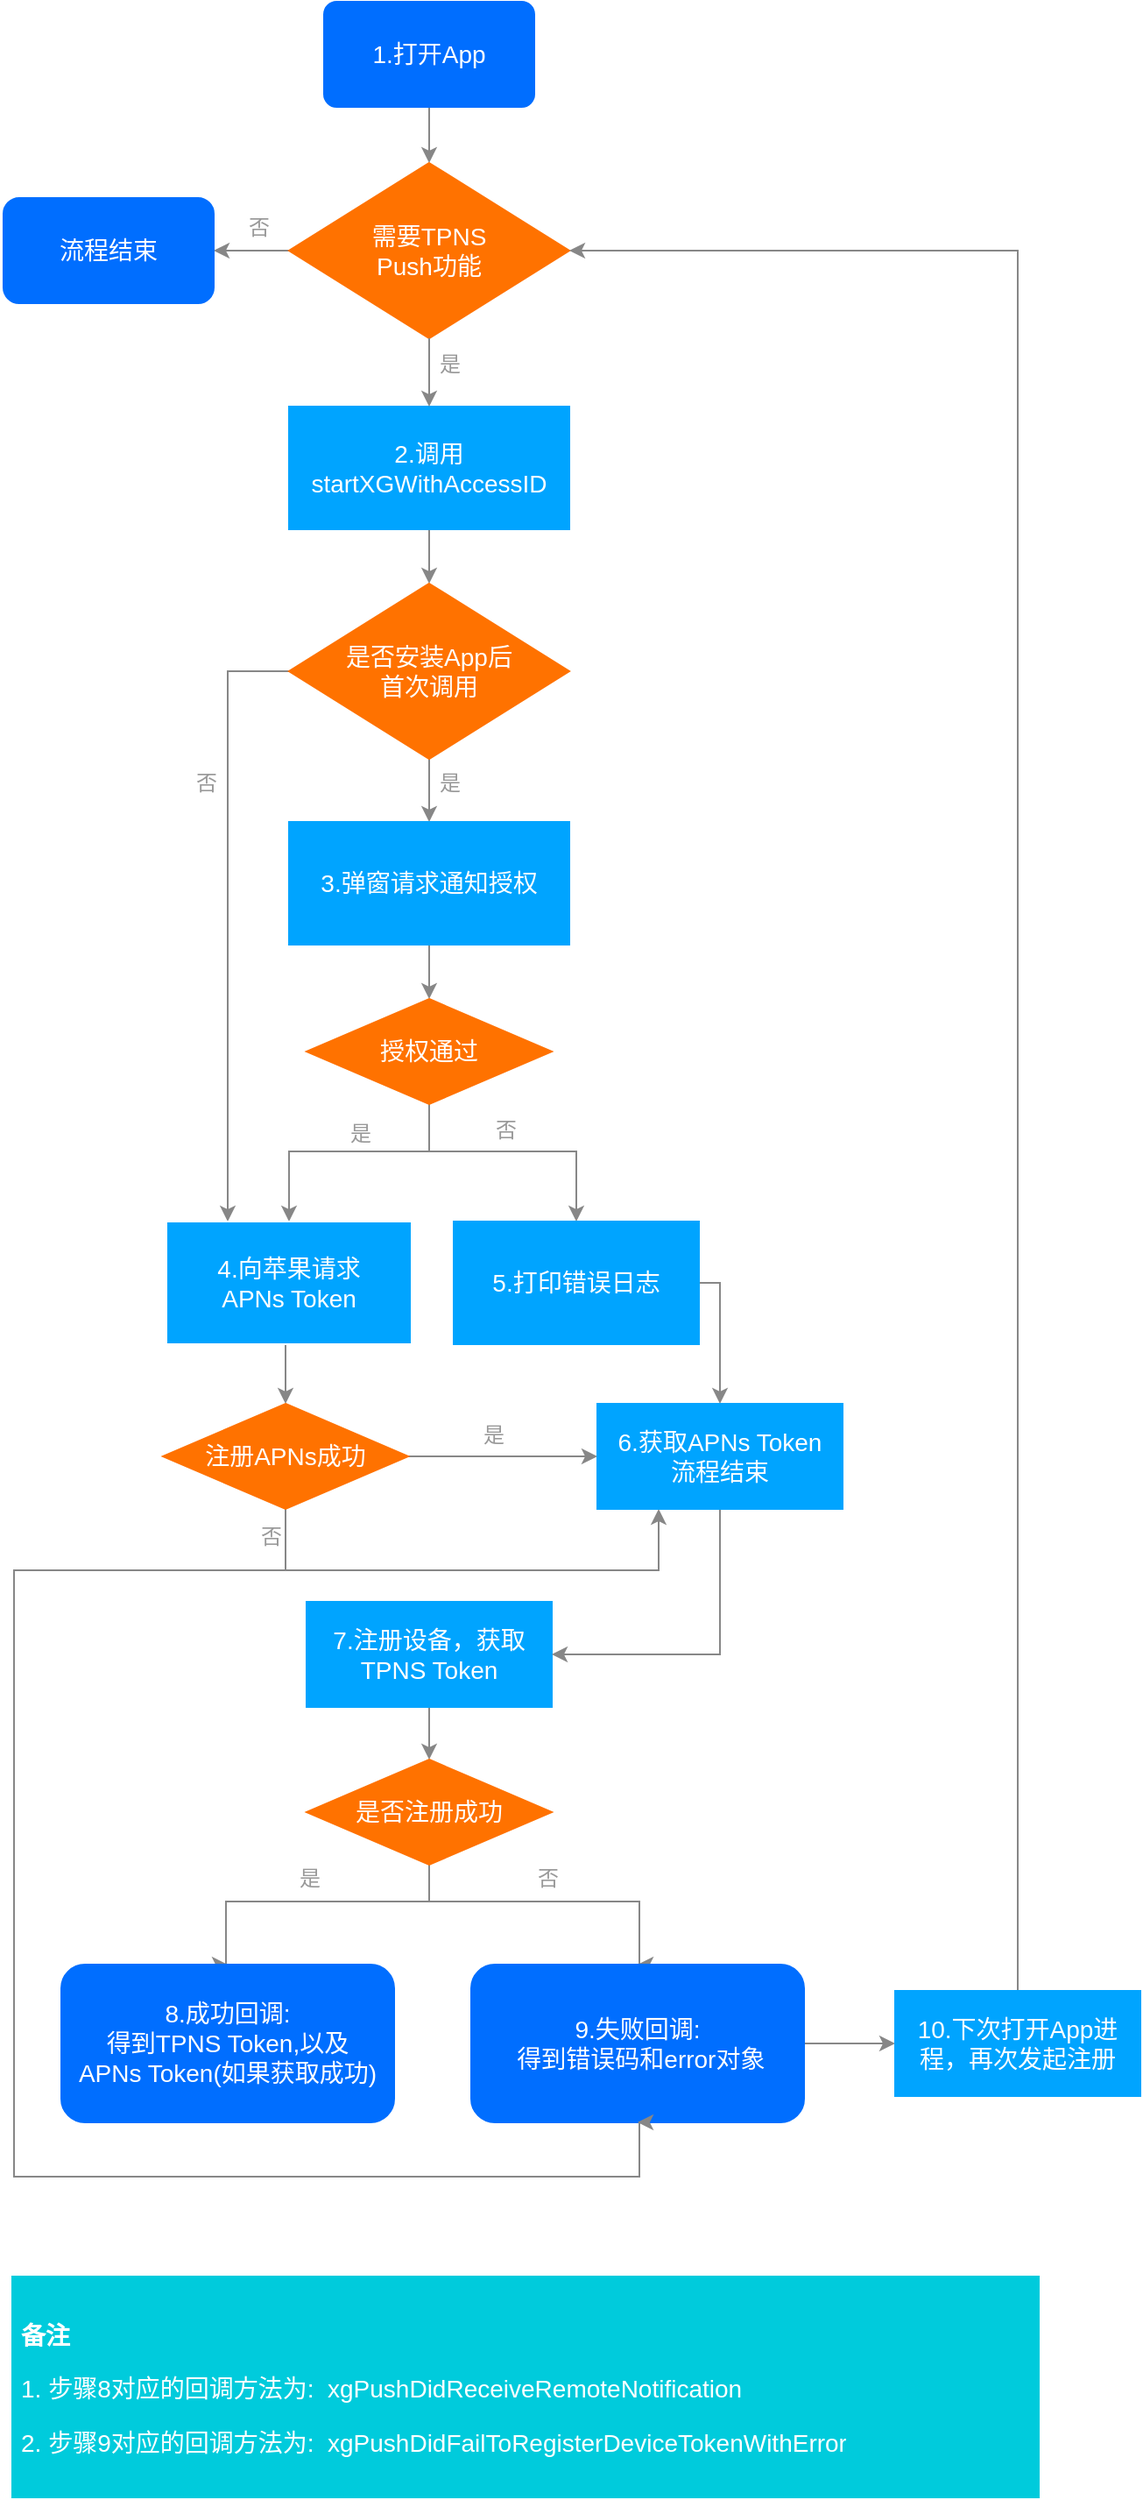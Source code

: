 <mxfile version="13.10.5" type="github">
  <diagram id="-N9uZjTop2ZxeEDGDAec" name="Page-1">
    <mxGraphModel dx="1426" dy="1871" grid="0" gridSize="10" guides="1" tooltips="1" connect="1" arrows="1" fold="1" page="1" pageScale="1" pageWidth="850" pageHeight="1100" math="0" shadow="0">
      <root>
        <mxCell id="0" />
        <mxCell id="1" parent="0" />
        <mxCell id="5" value="" style="endArrow=classic;html=1;exitX=0.5;exitY=1;exitDx=0;exitDy=0;entryX=0.5;entryY=0;entryDx=0;entryDy=0;strokeColor=#878787;" parent="1" source="6" target="11" edge="1">
          <mxGeometry width="50" height="50" relative="1" as="geometry">
            <mxPoint x="407" y="88" as="sourcePoint" />
            <mxPoint x="407" y="108" as="targetPoint" />
          </mxGeometry>
        </mxCell>
        <mxCell id="6" value="&lt;font face=&quot;helvetica&quot; style=&quot;font-size: 14px;&quot;&gt;1.打开App&lt;/font&gt;" style="rounded=1;whiteSpace=wrap;html=1;fillColor=#006EFF;strokeColor=#006EFF;fontColor=#FFFFFF;fontSize=14;rotation=0;arcSize=12;" parent="1" vertex="1">
          <mxGeometry x="347" y="-96" width="120" height="60" as="geometry" />
        </mxCell>
        <mxCell id="113" style="edgeStyle=orthogonalEdgeStyle;rounded=0;orthogonalLoop=1;jettySize=auto;html=1;exitX=0.5;exitY=1;exitDx=0;exitDy=0;entryX=0.5;entryY=0;entryDx=0;entryDy=0;strokeColor=#878787;" parent="1" source="7" target="46" edge="1">
          <mxGeometry relative="1" as="geometry" />
        </mxCell>
        <mxCell id="7" value="&lt;font face=&quot;helvetica&quot; style=&quot;font-size: 14px;&quot;&gt;&lt;font style=&quot;font-size: 14px;&quot;&gt;2.调用startXGWithAccessID&lt;/font&gt;&lt;br style=&quot;font-size: 14px;&quot;&gt;&lt;/font&gt;" style="rounded=0;whiteSpace=wrap;html=1;fillColor=#00A4FF;strokeColor=#00A4FF;fontColor=#FFFFFF;fontSize=14;" parent="1" vertex="1">
          <mxGeometry x="327" y="135" width="160" height="70" as="geometry" />
        </mxCell>
        <mxCell id="10" value="是" style="text;html=1;strokeColor=none;fillColor=none;align=center;verticalAlign=middle;whiteSpace=wrap;rounded=0;fontColor=#999999;" parent="1" vertex="1">
          <mxGeometry x="407" y="99" width="24" height="24" as="geometry" />
        </mxCell>
        <mxCell id="156" style="edgeStyle=orthogonalEdgeStyle;rounded=0;orthogonalLoop=1;jettySize=auto;html=1;exitX=0;exitY=0.5;exitDx=0;exitDy=0;entryX=1;entryY=0.5;entryDx=0;entryDy=0;arcSize=11;strokeColor=#878787;" parent="1" source="11" target="155" edge="1">
          <mxGeometry relative="1" as="geometry" />
        </mxCell>
        <mxCell id="11" value="需要TPNS&lt;br&gt;Push功能" style="rhombus;whiteSpace=wrap;html=1;fontColor=#FFFFFF;fillColor=#FF7200;strokeColor=#FF7200;fontSize=14;" parent="1" vertex="1">
          <mxGeometry x="327" y="-4" width="160" height="100" as="geometry" />
        </mxCell>
        <mxCell id="28" value="" style="edgeStyle=orthogonalEdgeStyle;rounded=0;orthogonalLoop=1;jettySize=auto;html=1;exitX=0.5;exitY=1;exitDx=0;exitDy=0;arcSize=11;strokeColor=#878787;" parent="1" source="11" target="7" edge="1">
          <mxGeometry relative="1" as="geometry">
            <mxPoint x="417" y="278" as="sourcePoint" />
            <mxPoint x="407" y="208" as="targetPoint" />
          </mxGeometry>
        </mxCell>
        <mxCell id="110" style="edgeStyle=orthogonalEdgeStyle;rounded=0;orthogonalLoop=1;jettySize=auto;html=1;strokeColor=#878787;" parent="1" source="46" target="106" edge="1">
          <mxGeometry relative="1" as="geometry" />
        </mxCell>
        <mxCell id="140" style="edgeStyle=orthogonalEdgeStyle;rounded=0;orthogonalLoop=1;jettySize=auto;html=1;exitX=0;exitY=0.5;exitDx=0;exitDy=0;entryX=0.25;entryY=0;entryDx=0;entryDy=0;strokeColor=#878787;" parent="1" source="46" target="120" edge="1">
          <mxGeometry relative="1" as="geometry">
            <Array as="points">
              <mxPoint x="292" y="286" />
            </Array>
          </mxGeometry>
        </mxCell>
        <mxCell id="46" value="是否安装App后&lt;br&gt;首次调用" style="rhombus;whiteSpace=wrap;html=1;fillColor=#FF7200;strokeColor=#FF7200;fontColor=#FFFFFF;fontSize=14;" parent="1" vertex="1">
          <mxGeometry x="327" y="236" width="160" height="100" as="geometry" />
        </mxCell>
        <mxCell id="116" style="edgeStyle=orthogonalEdgeStyle;rounded=0;orthogonalLoop=1;jettySize=auto;html=1;exitX=0.5;exitY=1;exitDx=0;exitDy=0;strokeColor=#878787;" parent="1" source="106" target="115" edge="1">
          <mxGeometry relative="1" as="geometry">
            <mxPoint x="407" y="485" as="sourcePoint" />
          </mxGeometry>
        </mxCell>
        <mxCell id="106" value="3.弹窗请求通知授权" style="rounded=0;whiteSpace=wrap;html=1;fillColor=#00A4FF;strokeColor=#00A4FF;fontColor=#FFFFFF;fontSize=14;" parent="1" vertex="1">
          <mxGeometry x="327" y="372" width="160" height="70" as="geometry" />
        </mxCell>
        <mxCell id="107" value="是" style="text;html=1;strokeColor=none;fillColor=none;align=center;verticalAlign=middle;whiteSpace=wrap;rounded=0;fontColor=#999999;" parent="1" vertex="1">
          <mxGeometry x="407" y="338" width="24" height="24" as="geometry" />
        </mxCell>
        <mxCell id="122" style="edgeStyle=orthogonalEdgeStyle;rounded=0;orthogonalLoop=1;jettySize=auto;html=1;exitX=0.5;exitY=1;exitDx=0;exitDy=0;entryX=0.5;entryY=0;entryDx=0;entryDy=0;strokeColor=#878787;" parent="1" source="115" target="120" edge="1">
          <mxGeometry relative="1" as="geometry">
            <Array as="points">
              <mxPoint x="407" y="560" />
              <mxPoint x="327" y="560" />
            </Array>
          </mxGeometry>
        </mxCell>
        <mxCell id="133" style="edgeStyle=orthogonalEdgeStyle;rounded=0;orthogonalLoop=1;jettySize=auto;html=1;exitX=0.5;exitY=1;exitDx=0;exitDy=0;entryX=0.5;entryY=0;entryDx=0;entryDy=0;strokeColor=#878787;" parent="1" source="115" target="127" edge="1">
          <mxGeometry relative="1" as="geometry">
            <Array as="points">
              <mxPoint x="407" y="560" />
              <mxPoint x="491" y="560" />
            </Array>
          </mxGeometry>
        </mxCell>
        <mxCell id="115" value="授权通过" style="rhombus;whiteSpace=wrap;html=1;fillColor=#FF7200;strokeColor=#FF7200;fontColor=#FFFFFF;fontSize=14;" parent="1" vertex="1">
          <mxGeometry x="337" y="473" width="140" height="60" as="geometry" />
        </mxCell>
        <mxCell id="FgALovn5GCGV0UVQdTQo-188" value="" style="edgeStyle=orthogonalEdgeStyle;rounded=0;orthogonalLoop=1;jettySize=auto;html=1;fontSize=14;fontColor=#FFFFFF;entryX=0.5;entryY=0;entryDx=0;entryDy=0;exitX=0.5;exitY=1;exitDx=0;exitDy=0;strokeColor=#878787;" parent="1" source="120" target="160" edge="1">
          <mxGeometry relative="1" as="geometry">
            <mxPoint x="325" y="677" as="sourcePoint" />
            <Array as="points">
              <mxPoint x="325" y="670" />
            </Array>
          </mxGeometry>
        </mxCell>
        <mxCell id="120" value="4.向苹果请求&lt;br&gt;APNs Token" style="rounded=0;whiteSpace=wrap;html=1;fillColor=#00A4FF;strokeColor=#FFFFFF;fontColor=#FFFFFF;fontSize=14;" parent="1" vertex="1">
          <mxGeometry x="257" y="600" width="140" height="70" as="geometry" />
        </mxCell>
        <mxCell id="147" style="edgeStyle=orthogonalEdgeStyle;rounded=0;orthogonalLoop=1;jettySize=auto;html=1;exitX=0.5;exitY=1;exitDx=0;exitDy=0;entryX=0.5;entryY=0;entryDx=0;entryDy=0;strokeColor=#878787;" parent="1" source="121" target="146" edge="1">
          <mxGeometry relative="1" as="geometry" />
        </mxCell>
        <mxCell id="121" value="7.注册设备，获取&lt;br&gt;TPNS Token" style="rounded=0;whiteSpace=wrap;html=1;fillColor=#00A4FF;strokeColor=#00A4FF;fontColor=#FFFFFF;fontSize=14;" parent="1" vertex="1">
          <mxGeometry x="337" y="817" width="140" height="60" as="geometry" />
        </mxCell>
        <mxCell id="123" value="是" style="text;html=1;strokeColor=none;fillColor=none;align=center;verticalAlign=middle;whiteSpace=wrap;rounded=0;fontColor=#999999;" parent="1" vertex="1">
          <mxGeometry x="356" y="538" width="24" height="24" as="geometry" />
        </mxCell>
        <mxCell id="177" style="edgeStyle=orthogonalEdgeStyle;rounded=0;orthogonalLoop=1;jettySize=auto;html=1;exitX=1;exitY=0.5;exitDx=0;exitDy=0;strokeColor=#878787;" parent="1" source="127" target="169" edge="1">
          <mxGeometry relative="1" as="geometry">
            <Array as="points">
              <mxPoint x="573" y="635" />
            </Array>
          </mxGeometry>
        </mxCell>
        <mxCell id="127" value="5.打印错误日志" style="rounded=0;whiteSpace=wrap;html=1;fillColor=#00A4FF;strokeColor=#00A4FF;fontColor=#FFFFFF;fontSize=14;" parent="1" vertex="1">
          <mxGeometry x="421" y="600" width="140" height="70" as="geometry" />
        </mxCell>
        <mxCell id="129" value="否" style="text;html=1;strokeColor=none;fillColor=none;align=center;verticalAlign=middle;whiteSpace=wrap;rounded=0;fontColor=#999999;" parent="1" vertex="1">
          <mxGeometry x="439" y="536" width="24" height="24" as="geometry" />
        </mxCell>
        <mxCell id="141" value="否" style="text;html=1;strokeColor=none;fillColor=none;align=center;verticalAlign=middle;whiteSpace=wrap;rounded=0;fontColor=#999999;" parent="1" vertex="1">
          <mxGeometry x="268" y="338" width="24" height="24" as="geometry" />
        </mxCell>
        <mxCell id="150" style="edgeStyle=orthogonalEdgeStyle;rounded=0;orthogonalLoop=1;jettySize=auto;html=1;exitX=0.5;exitY=1;exitDx=0;exitDy=0;entryX=0.5;entryY=0;entryDx=0;entryDy=0;strokeColor=#878787;" parent="1" source="146" target="148" edge="1">
          <mxGeometry relative="1" as="geometry">
            <Array as="points">
              <mxPoint x="407" y="988" />
              <mxPoint x="291" y="988" />
            </Array>
          </mxGeometry>
        </mxCell>
        <mxCell id="151" style="edgeStyle=orthogonalEdgeStyle;rounded=0;orthogonalLoop=1;jettySize=auto;html=1;exitX=0.5;exitY=1;exitDx=0;exitDy=0;entryX=0.5;entryY=0;entryDx=0;entryDy=0;strokeColor=#878787;" parent="1" source="146" target="149" edge="1">
          <mxGeometry relative="1" as="geometry">
            <Array as="points">
              <mxPoint x="407" y="988" />
              <mxPoint x="527" y="988" />
            </Array>
          </mxGeometry>
        </mxCell>
        <mxCell id="146" value="是否注册成功" style="rhombus;whiteSpace=wrap;html=1;fillColor=#FF7200;strokeColor=#FF7200;fontColor=#FFFFFF;fontSize=14;" parent="1" vertex="1">
          <mxGeometry x="337" y="907" width="140" height="60" as="geometry" />
        </mxCell>
        <mxCell id="148" value="&lt;font style=&quot;font-size: 14px&quot;&gt;8.成功回调: &lt;br style=&quot;font-size: 14px&quot;&gt;得到TPNS Token,以及&lt;br&gt;APNs Token(如果获取成功)&lt;/font&gt;" style="rounded=1;whiteSpace=wrap;html=1;fontColor=#FFFFFF;fillColor=#006EFF;strokeColor=#006EFF;fontSize=14;" parent="1" vertex="1">
          <mxGeometry x="197" y="1024" width="190" height="90" as="geometry" />
        </mxCell>
        <mxCell id="153" style="edgeStyle=orthogonalEdgeStyle;rounded=0;orthogonalLoop=1;jettySize=auto;html=1;exitX=1;exitY=0.5;exitDx=0;exitDy=0;entryX=0;entryY=0.5;entryDx=0;entryDy=0;strokeColor=#878787;" parent="1" source="149" target="152" edge="1">
          <mxGeometry relative="1" as="geometry" />
        </mxCell>
        <mxCell id="149" value="&lt;font style=&quot;font-size: 14px;&quot;&gt;9.失败回调:&lt;br style=&quot;font-size: 14px;&quot;&gt;&amp;nbsp;得到错误码和error对象&lt;/font&gt;" style="rounded=1;whiteSpace=wrap;html=1;fontColor=#FFFFFF;fillColor=#006EFF;strokeColor=#006EFF;fontSize=14;horizontal=1;verticalAlign=middle;" parent="1" vertex="1">
          <mxGeometry x="431" y="1024" width="190" height="90" as="geometry" />
        </mxCell>
        <mxCell id="154" style="edgeStyle=orthogonalEdgeStyle;rounded=0;orthogonalLoop=1;jettySize=auto;html=1;exitX=0.5;exitY=0;exitDx=0;exitDy=0;entryX=1;entryY=0.5;entryDx=0;entryDy=0;arcSize=20;strokeColor=#878787;" parent="1" source="152" target="11" edge="1">
          <mxGeometry relative="1" as="geometry" />
        </mxCell>
        <mxCell id="152" value="10.下次打开App进&lt;br&gt;程，再次发起注册" style="rounded=0;whiteSpace=wrap;html=1;fontColor=#FFFFFF;fillColor=#00A4FF;strokeColor=#00A4FF;fontSize=14;" parent="1" vertex="1">
          <mxGeometry x="673" y="1039" width="140" height="60" as="geometry" />
        </mxCell>
        <mxCell id="155" value="&lt;font face=&quot;helvetica&quot; style=&quot;font-size: 14px;&quot;&gt;流程结束&lt;br style=&quot;font-size: 14px;&quot;&gt;&lt;/font&gt;" style="rounded=1;whiteSpace=wrap;html=1;fillColor=#006EFF;strokeColor=#006EFF;fontColor=#FFFFFF;fontSize=14;" parent="1" vertex="1">
          <mxGeometry x="164" y="16" width="120" height="60" as="geometry" />
        </mxCell>
        <mxCell id="157" value="否" style="text;html=1;strokeColor=none;fillColor=none;align=center;verticalAlign=middle;whiteSpace=wrap;rounded=0;fontColor=#999999;" parent="1" vertex="1">
          <mxGeometry x="298" y="21" width="24" height="24" as="geometry" />
        </mxCell>
        <mxCell id="158" value="是" style="text;html=1;strokeColor=none;fillColor=none;align=center;verticalAlign=middle;whiteSpace=wrap;rounded=0;fontColor=#999999;" parent="1" vertex="1">
          <mxGeometry x="327" y="963" width="24" height="24" as="geometry" />
        </mxCell>
        <mxCell id="159" value="否" style="text;html=1;strokeColor=none;fillColor=none;align=center;verticalAlign=middle;whiteSpace=wrap;rounded=0;fontColor=#999999;" parent="1" vertex="1">
          <mxGeometry x="463" y="963" width="24" height="24" as="geometry" />
        </mxCell>
        <mxCell id="162" style="edgeStyle=orthogonalEdgeStyle;rounded=0;orthogonalLoop=1;jettySize=auto;html=1;entryX=0.5;entryY=1;entryDx=0;entryDy=0;strokeColor=#878787;" parent="1" target="149" edge="1">
          <mxGeometry relative="1" as="geometry">
            <Array as="points">
              <mxPoint x="170" y="799" />
              <mxPoint x="170" y="1145" />
              <mxPoint x="527" y="1145" />
            </Array>
            <mxPoint x="337" y="799" as="sourcePoint" />
          </mxGeometry>
        </mxCell>
        <mxCell id="170" style="edgeStyle=orthogonalEdgeStyle;rounded=0;orthogonalLoop=1;jettySize=auto;html=1;exitX=0.5;exitY=1;exitDx=0;exitDy=0;entryX=0.25;entryY=1;entryDx=0;entryDy=0;strokeColor=#878787;" parent="1" source="160" target="169" edge="1">
          <mxGeometry relative="1" as="geometry">
            <Array as="points">
              <mxPoint x="325" y="799" />
              <mxPoint x="538" y="799" />
            </Array>
          </mxGeometry>
        </mxCell>
        <mxCell id="178" style="edgeStyle=orthogonalEdgeStyle;rounded=0;orthogonalLoop=1;jettySize=auto;html=1;exitX=1;exitY=0.5;exitDx=0;exitDy=0;entryX=0;entryY=0.5;entryDx=0;entryDy=0;strokeColor=#878787;" parent="1" source="160" target="169" edge="1">
          <mxGeometry relative="1" as="geometry">
            <mxPoint x="510" y="734" as="targetPoint" />
          </mxGeometry>
        </mxCell>
        <mxCell id="160" value="注册APNs成功" style="rhombus;whiteSpace=wrap;html=1;fillColor=#FF7200;strokeColor=#FF7200;fontColor=#FFFFFF;fontSize=14;" parent="1" vertex="1">
          <mxGeometry x="255" y="704" width="140" height="60" as="geometry" />
        </mxCell>
        <mxCell id="165" value="否" style="text;html=1;strokeColor=none;fillColor=none;align=center;verticalAlign=middle;whiteSpace=wrap;rounded=0;fontColor=#999999;" parent="1" vertex="1">
          <mxGeometry x="305" y="768" width="24" height="24" as="geometry" />
        </mxCell>
        <mxCell id="168" value="是" style="text;html=1;strokeColor=none;fillColor=none;align=center;verticalAlign=middle;whiteSpace=wrap;rounded=0;fontColor=#999999;" parent="1" vertex="1">
          <mxGeometry x="432" y="710" width="24" height="24" as="geometry" />
        </mxCell>
        <mxCell id="172" style="edgeStyle=orthogonalEdgeStyle;rounded=0;orthogonalLoop=1;jettySize=auto;html=1;exitX=0.5;exitY=1;exitDx=0;exitDy=0;entryX=1;entryY=0.5;entryDx=0;entryDy=0;strokeColor=#878787;" parent="1" source="169" target="121" edge="1">
          <mxGeometry relative="1" as="geometry" />
        </mxCell>
        <mxCell id="169" value="6.获取APNs Token&lt;br&gt;流程结束" style="rounded=0;whiteSpace=wrap;html=1;fillColor=#00A4FF;strokeColor=#00A4FF;fontColor=#FFFFFF;fontSize=14;" parent="1" vertex="1">
          <mxGeometry x="503" y="704" width="140" height="60" as="geometry" />
        </mxCell>
        <mxCell id="185" value="&lt;h1 style=&quot;font-size: 14px&quot;&gt;&lt;br&gt;&lt;/h1&gt;&lt;h1 style=&quot;font-size: 14px&quot;&gt;备注&lt;/h1&gt;&lt;p style=&quot;font-size: 14px&quot;&gt;1. 步骤8对应的回调方法为:&amp;nbsp;&amp;nbsp;xgPushDidReceiveRemoteNotification&lt;/p&gt;&lt;p style=&quot;font-size: 14px&quot;&gt;2. 步骤9对应的回调方法为:&amp;nbsp; xgPushDidFailToRegisterDeviceTokenWithError&lt;/p&gt;" style="text;html=1;spacing=5;spacingTop=-20;whiteSpace=wrap;overflow=hidden;rounded=0;fillColor=#00CBDC;strokeColor=#00CBDC;fontColor=#FFFFFF;fontSize=14;" parent="1" vertex="1">
          <mxGeometry x="169" y="1202" width="586" height="126" as="geometry" />
        </mxCell>
      </root>
    </mxGraphModel>
  </diagram>
</mxfile>
